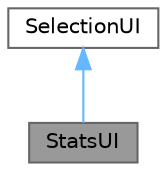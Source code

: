 digraph "StatsUI"
{
 // LATEX_PDF_SIZE
  bgcolor="transparent";
  edge [fontname=Helvetica,fontsize=10,labelfontname=Helvetica,labelfontsize=10];
  node [fontname=Helvetica,fontsize=10,shape=box,height=0.2,width=0.4];
  Node1 [id="Node000001",label="StatsUI",height=0.2,width=0.4,color="gray40", fillcolor="grey60", style="filled", fontcolor="black",tooltip="Represents the user interface for displaying statistics."];
  Node2 -> Node1 [id="edge2_Node000001_Node000002",dir="back",color="steelblue1",style="solid",tooltip=" "];
  Node2 [id="Node000002",label="SelectionUI",height=0.2,width=0.4,color="gray40", fillcolor="white", style="filled",URL="$class_selection_u_i.html",tooltip="Represents a user interface for selecting options."];
}
